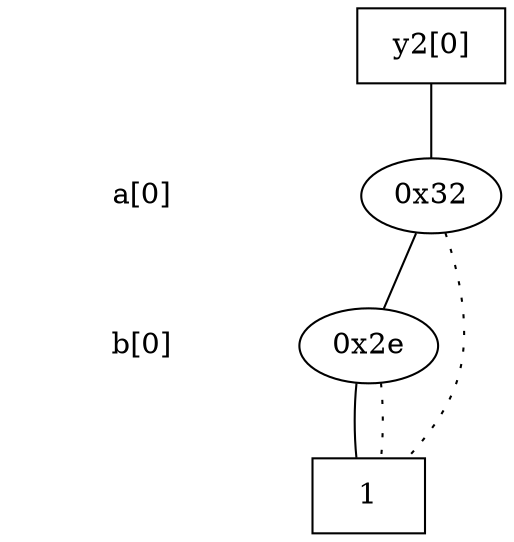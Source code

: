 digraph "DD" {
size = "7.5,10"
center = true;
edge [dir = none];
{ node [shape = plaintext];
  edge [style = invis];
  "CONST NODES" [style = invis];
" a[0] " -> " b[0] " -> "CONST NODES"; 
}
{ rank = same; node [shape = box]; edge [style = invis];
"  y2[0]  "; }
{ rank = same; " a[0] ";
"0x32";
}
{ rank = same; " b[0] ";
"0x2e";
}
{ rank = same; "CONST NODES";
{ node [shape = box]; "0x27";
}
}
"  y2[0]  " -> "0x32" [style = solid];
"0x32" -> "0x2e";
"0x32" -> "0x27" [style = dotted];
"0x2e" -> "0x27";
"0x2e" -> "0x27" [style = dotted];
"0x27" [label = "1"];
}
